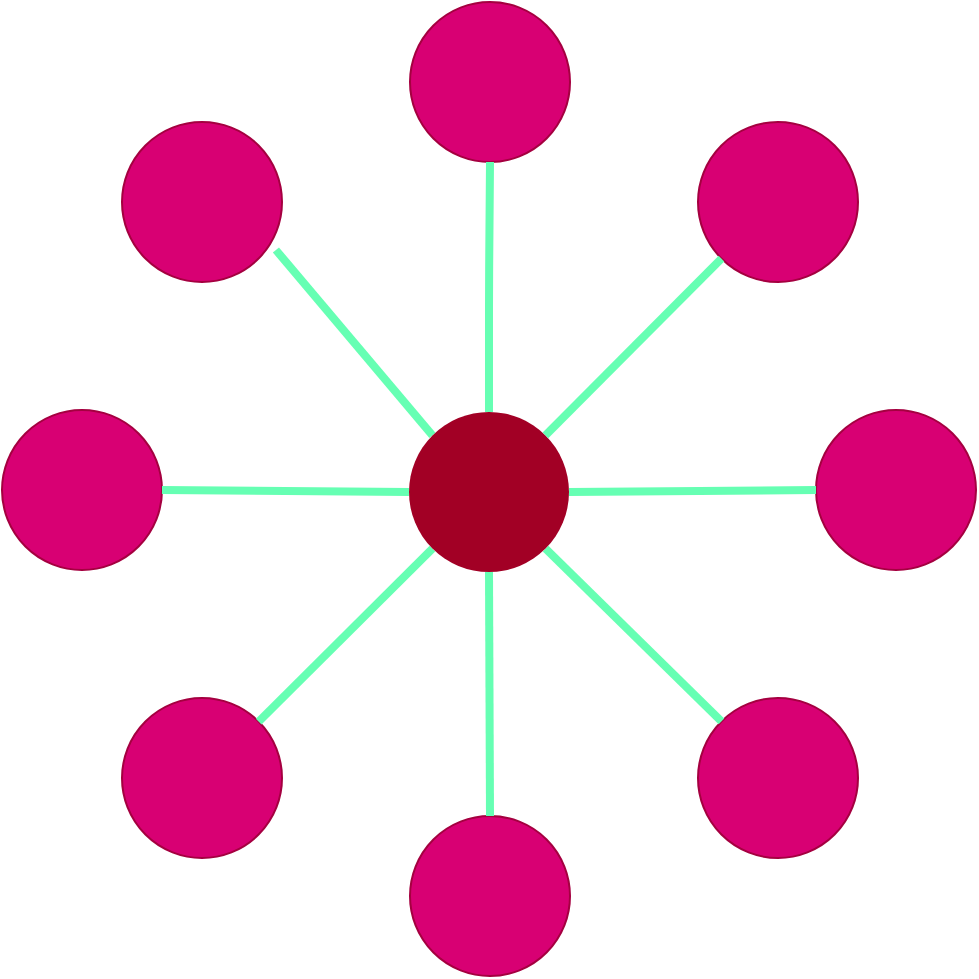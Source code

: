 <mxfile version="11.0.8" type="github"><diagram id="CBr9_Z9UfTrwHiys6CvU" name="Page-1"><mxGraphModel dx="946" dy="664" grid="1" gridSize="10" guides="1" tooltips="1" connect="1" arrows="0" fold="1" page="1" pageScale="1" pageWidth="827" pageHeight="1169" math="0" shadow="0"><root><mxCell id="0"/><mxCell id="1" parent="0"/><mxCell id="xlGKL-4iZfXvdfyqC3RW-1" value="" style="ellipse;whiteSpace=wrap;html=1;aspect=fixed;fillColor=#d80073;strokeColor=#A50040;rotation=90;fontColor=#ffffff;" parent="1" vertex="1"><mxGeometry x="365" y="519" width="80" height="80" as="geometry"/></mxCell><mxCell id="xlGKL-4iZfXvdfyqC3RW-2" value="" style="ellipse;whiteSpace=wrap;html=1;aspect=fixed;fillColor=#d80073;strokeColor=#A50040;rotation=90;fontColor=#ffffff;" parent="1" vertex="1"><mxGeometry x="509" y="460" width="80" height="80" as="geometry"/></mxCell><mxCell id="xlGKL-4iZfXvdfyqC3RW-3" value="" style="ellipse;whiteSpace=wrap;html=1;aspect=fixed;fillColor=#d80073;strokeColor=#A50040;rotation=90;fontColor=#ffffff;" parent="1" vertex="1"><mxGeometry x="568" y="316" width="80" height="80" as="geometry"/></mxCell><mxCell id="zqZOJNQxp7MA76qLZ7kE-1" value="" style="ellipse;whiteSpace=wrap;html=1;aspect=fixed;fillColor=#d80073;strokeColor=#A50040;rotation=90;fontColor=#ffffff;" parent="1" vertex="1"><mxGeometry x="509" y="172" width="80" height="80" as="geometry"/></mxCell><mxCell id="zqZOJNQxp7MA76qLZ7kE-2" value="" style="ellipse;whiteSpace=wrap;html=1;aspect=fixed;fillColor=#d80073;strokeColor=#A50040;rotation=90;fontColor=#ffffff;" parent="1" vertex="1"><mxGeometry x="365" y="112" width="80" height="80" as="geometry"/></mxCell><mxCell id="zqZOJNQxp7MA76qLZ7kE-3" value="" style="ellipse;whiteSpace=wrap;html=1;aspect=fixed;fillColor=#d80073;strokeColor=#A50040;rotation=90;fontColor=#ffffff;" parent="1" vertex="1"><mxGeometry x="221" y="172" width="80" height="80" as="geometry"/></mxCell><mxCell id="YDTkY-Ox49KtIlv1gjlA-1" value="" style="ellipse;whiteSpace=wrap;html=1;aspect=fixed;fillColor=#d80073;strokeColor=#A50040;rotation=90;fontColor=#ffffff;" parent="1" vertex="1"><mxGeometry x="161" y="316" width="80" height="80" as="geometry"/></mxCell><mxCell id="YDTkY-Ox49KtIlv1gjlA-9" value="" style="ellipse;whiteSpace=wrap;html=1;aspect=fixed;fillColor=#d80073;strokeColor=#A50040;fontColor=#ffffff;" parent="1" vertex="1"><mxGeometry x="221" y="460" width="80" height="80" as="geometry"/></mxCell><mxCell id="trWk4zCJbknZg9ad3PKr-2" style="edgeStyle=orthogonalEdgeStyle;rounded=1;orthogonalLoop=1;jettySize=auto;html=1;entryX=1;entryY=0.5;entryDx=0;entryDy=0;strokeWidth=4;endArrow=none;endFill=0;strokeColor=#66FFB3;" edge="1" parent="1" source="trWk4zCJbknZg9ad3PKr-1" target="zqZOJNQxp7MA76qLZ7kE-2"><mxGeometry relative="1" as="geometry"/></mxCell><mxCell id="trWk4zCJbknZg9ad3PKr-4" style="edgeStyle=none;rounded=1;orthogonalLoop=1;jettySize=auto;html=1;exitX=1;exitY=0.5;exitDx=0;exitDy=0;entryX=0.5;entryY=1;entryDx=0;entryDy=0;endArrow=none;endFill=0;strokeColor=#66FFB3;strokeWidth=4;" edge="1" parent="1" source="trWk4zCJbknZg9ad3PKr-1" target="xlGKL-4iZfXvdfyqC3RW-3"><mxGeometry relative="1" as="geometry"/></mxCell><mxCell id="trWk4zCJbknZg9ad3PKr-5" style="edgeStyle=none;rounded=1;orthogonalLoop=1;jettySize=auto;html=1;exitX=1;exitY=1;exitDx=0;exitDy=0;entryX=0;entryY=1;entryDx=0;entryDy=0;endArrow=none;endFill=0;strokeColor=#66FFB3;strokeWidth=4;" edge="1" parent="1" source="trWk4zCJbknZg9ad3PKr-1" target="xlGKL-4iZfXvdfyqC3RW-2"><mxGeometry relative="1" as="geometry"/></mxCell><mxCell id="trWk4zCJbknZg9ad3PKr-6" style="edgeStyle=none;rounded=1;orthogonalLoop=1;jettySize=auto;html=1;exitX=0.5;exitY=1;exitDx=0;exitDy=0;entryX=0;entryY=0.5;entryDx=0;entryDy=0;endArrow=none;endFill=0;strokeColor=#66FFB3;strokeWidth=4;" edge="1" parent="1" source="trWk4zCJbknZg9ad3PKr-1" target="xlGKL-4iZfXvdfyqC3RW-1"><mxGeometry relative="1" as="geometry"/></mxCell><mxCell id="trWk4zCJbknZg9ad3PKr-7" style="edgeStyle=none;rounded=1;orthogonalLoop=1;jettySize=auto;html=1;exitX=0;exitY=1;exitDx=0;exitDy=0;endArrow=none;endFill=0;strokeColor=#66FFB3;strokeWidth=4;" edge="1" parent="1" source="trWk4zCJbknZg9ad3PKr-1" target="YDTkY-Ox49KtIlv1gjlA-9"><mxGeometry relative="1" as="geometry"/></mxCell><mxCell id="trWk4zCJbknZg9ad3PKr-8" style="edgeStyle=none;rounded=1;orthogonalLoop=1;jettySize=auto;html=1;exitX=0;exitY=0.5;exitDx=0;exitDy=0;entryX=0.5;entryY=0;entryDx=0;entryDy=0;endArrow=none;endFill=0;strokeColor=#66FFB3;strokeWidth=4;" edge="1" parent="1" source="trWk4zCJbknZg9ad3PKr-1" target="YDTkY-Ox49KtIlv1gjlA-1"><mxGeometry relative="1" as="geometry"/></mxCell><mxCell id="trWk4zCJbknZg9ad3PKr-9" style="edgeStyle=none;rounded=1;orthogonalLoop=1;jettySize=auto;html=1;exitX=0;exitY=0;exitDx=0;exitDy=0;entryX=0.8;entryY=0.038;entryDx=0;entryDy=0;entryPerimeter=0;endArrow=none;endFill=0;strokeColor=#66FFB3;strokeWidth=4;" edge="1" parent="1" source="trWk4zCJbknZg9ad3PKr-1" target="zqZOJNQxp7MA76qLZ7kE-3"><mxGeometry relative="1" as="geometry"/></mxCell><mxCell id="trWk4zCJbknZg9ad3PKr-1" value="" style="ellipse;whiteSpace=wrap;html=1;aspect=fixed;fillColor=#a20025;strokeColor=none;fontColor=#ffffff;" vertex="1" parent="1"><mxGeometry x="364.5" y="317" width="80" height="80" as="geometry"/></mxCell><mxCell id="trWk4zCJbknZg9ad3PKr-3" style="rounded=1;orthogonalLoop=1;jettySize=auto;html=1;entryX=1;entryY=1;entryDx=0;entryDy=0;strokeWidth=4;endArrow=none;endFill=0;strokeColor=#66FFB3;" edge="1" parent="1" source="trWk4zCJbknZg9ad3PKr-1" target="zqZOJNQxp7MA76qLZ7kE-1"><mxGeometry relative="1" as="geometry"><mxPoint x="405" y="300" as="sourcePoint"/><mxPoint x="405" y="192" as="targetPoint"/></mxGeometry></mxCell></root></mxGraphModel></diagram></mxfile>